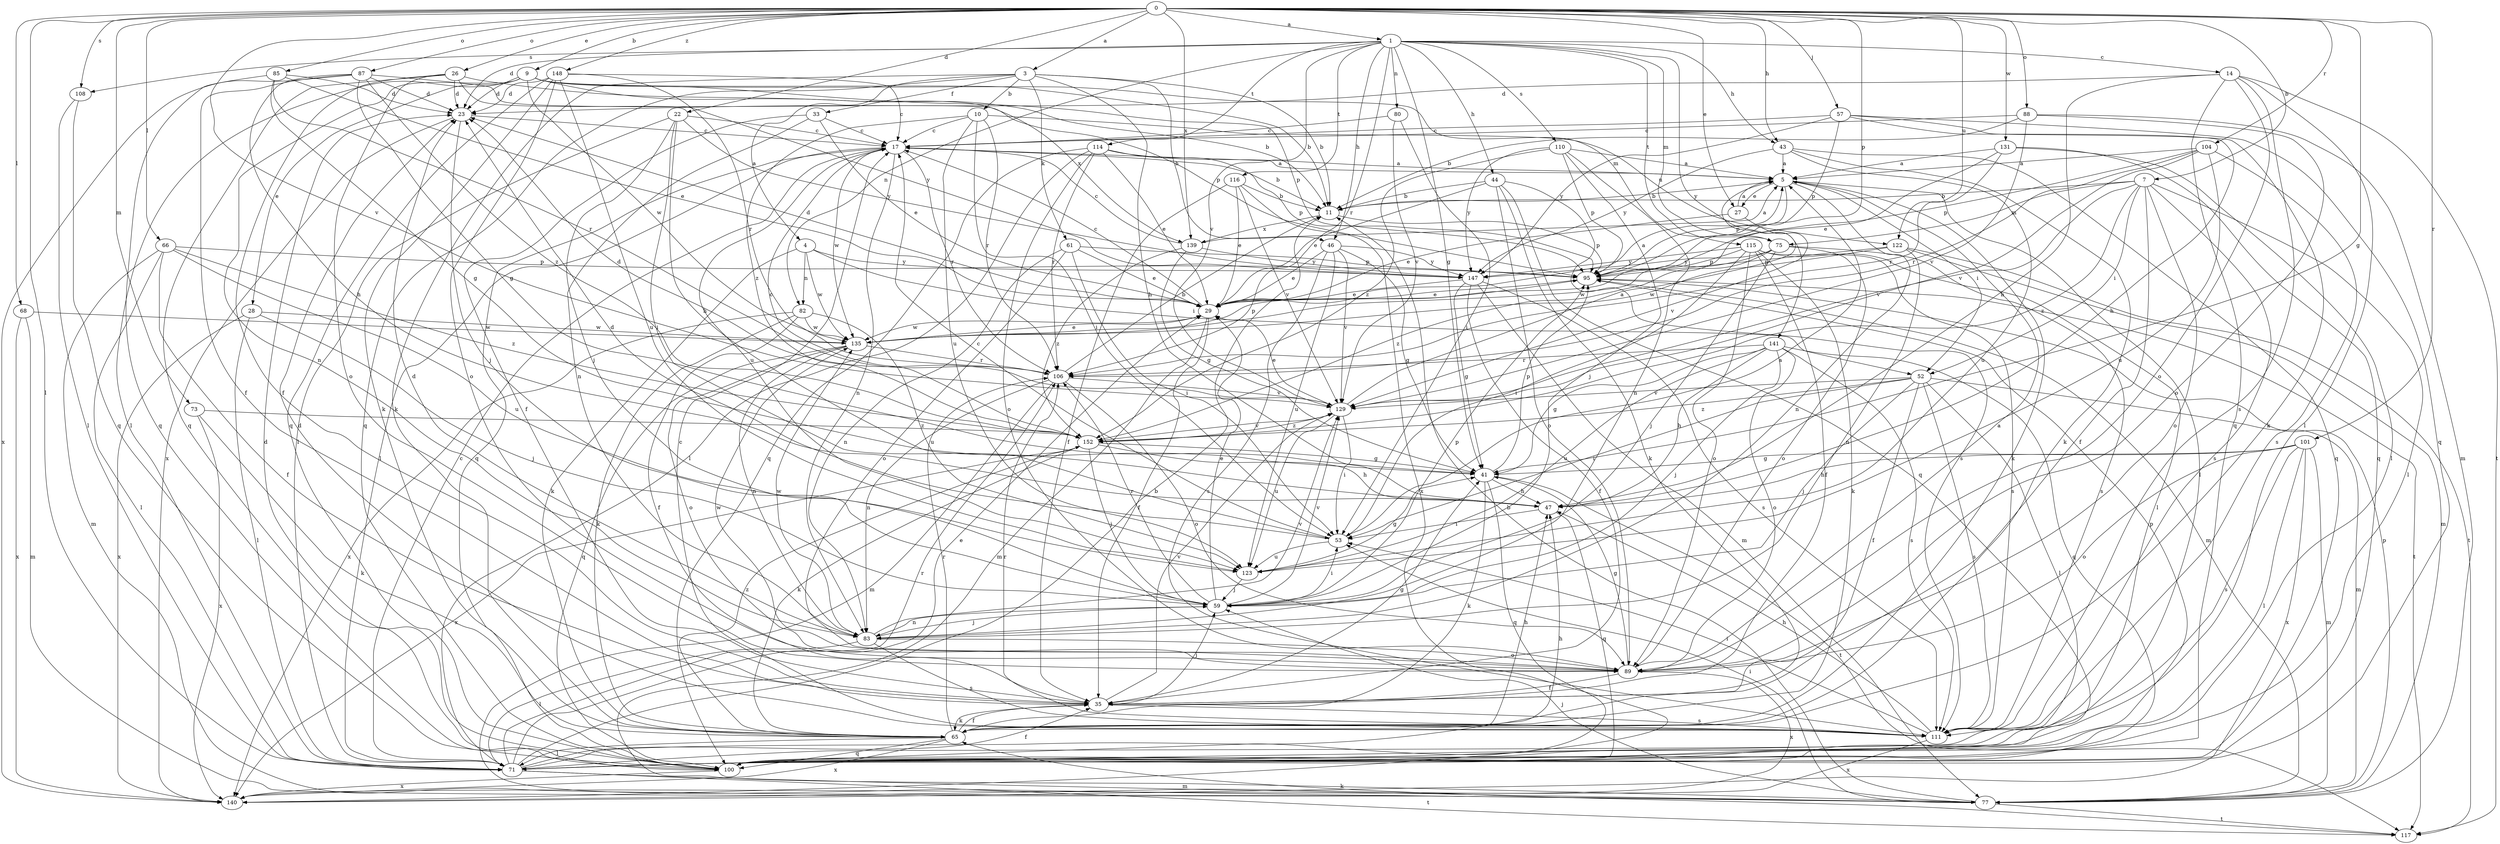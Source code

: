strict digraph  {
0;
1;
3;
4;
5;
7;
9;
10;
11;
14;
17;
22;
23;
26;
27;
28;
29;
33;
35;
41;
43;
44;
46;
47;
52;
53;
57;
59;
61;
65;
66;
68;
71;
73;
75;
77;
80;
82;
83;
85;
87;
88;
89;
95;
100;
101;
104;
106;
108;
110;
111;
114;
115;
116;
117;
122;
123;
129;
131;
135;
139;
140;
141;
147;
148;
152;
0 -> 1  [label=a];
0 -> 3  [label=a];
0 -> 7  [label=b];
0 -> 9  [label=b];
0 -> 22  [label=d];
0 -> 26  [label=e];
0 -> 27  [label=e];
0 -> 41  [label=g];
0 -> 43  [label=h];
0 -> 57  [label=j];
0 -> 66  [label=l];
0 -> 68  [label=l];
0 -> 71  [label=l];
0 -> 73  [label=m];
0 -> 85  [label=o];
0 -> 87  [label=o];
0 -> 88  [label=o];
0 -> 95  [label=p];
0 -> 101  [label=r];
0 -> 104  [label=r];
0 -> 108  [label=s];
0 -> 122  [label=u];
0 -> 129  [label=v];
0 -> 131  [label=w];
0 -> 139  [label=x];
0 -> 148  [label=z];
1 -> 14  [label=c];
1 -> 23  [label=d];
1 -> 41  [label=g];
1 -> 43  [label=h];
1 -> 44  [label=h];
1 -> 46  [label=h];
1 -> 75  [label=m];
1 -> 80  [label=n];
1 -> 82  [label=n];
1 -> 106  [label=r];
1 -> 108  [label=s];
1 -> 110  [label=s];
1 -> 114  [label=t];
1 -> 115  [label=t];
1 -> 116  [label=t];
1 -> 129  [label=v];
1 -> 141  [label=y];
3 -> 4  [label=a];
3 -> 10  [label=b];
3 -> 11  [label=b];
3 -> 33  [label=f];
3 -> 46  [label=h];
3 -> 47  [label=h];
3 -> 61  [label=k];
3 -> 65  [label=k];
3 -> 100  [label=q];
4 -> 52  [label=i];
4 -> 65  [label=k];
4 -> 82  [label=n];
4 -> 135  [label=w];
4 -> 147  [label=y];
5 -> 11  [label=b];
5 -> 27  [label=e];
5 -> 52  [label=i];
5 -> 65  [label=k];
5 -> 71  [label=l];
5 -> 83  [label=n];
5 -> 95  [label=p];
7 -> 11  [label=b];
7 -> 35  [label=f];
7 -> 52  [label=i];
7 -> 71  [label=l];
7 -> 75  [label=m];
7 -> 89  [label=o];
7 -> 111  [label=s];
7 -> 129  [label=v];
7 -> 152  [label=z];
9 -> 11  [label=b];
9 -> 23  [label=d];
9 -> 28  [label=e];
9 -> 71  [label=l];
9 -> 75  [label=m];
9 -> 83  [label=n];
9 -> 95  [label=p];
9 -> 135  [label=w];
9 -> 139  [label=x];
10 -> 17  [label=c];
10 -> 53  [label=i];
10 -> 106  [label=r];
10 -> 122  [label=u];
10 -> 123  [label=u];
10 -> 152  [label=z];
11 -> 95  [label=p];
11 -> 139  [label=x];
14 -> 23  [label=d];
14 -> 47  [label=h];
14 -> 71  [label=l];
14 -> 89  [label=o];
14 -> 100  [label=q];
14 -> 111  [label=s];
14 -> 117  [label=t];
17 -> 5  [label=a];
17 -> 11  [label=b];
17 -> 71  [label=l];
17 -> 83  [label=n];
17 -> 100  [label=q];
17 -> 106  [label=r];
17 -> 123  [label=u];
17 -> 135  [label=w];
22 -> 17  [label=c];
22 -> 47  [label=h];
22 -> 53  [label=i];
22 -> 59  [label=j];
22 -> 71  [label=l];
22 -> 147  [label=y];
23 -> 17  [label=c];
23 -> 59  [label=j];
23 -> 140  [label=x];
26 -> 11  [label=b];
26 -> 23  [label=d];
26 -> 35  [label=f];
26 -> 89  [label=o];
26 -> 100  [label=q];
26 -> 147  [label=y];
27 -> 5  [label=a];
27 -> 29  [label=e];
27 -> 129  [label=v];
28 -> 59  [label=j];
28 -> 71  [label=l];
28 -> 135  [label=w];
28 -> 140  [label=x];
29 -> 5  [label=a];
29 -> 17  [label=c];
29 -> 23  [label=d];
29 -> 35  [label=f];
29 -> 77  [label=m];
29 -> 135  [label=w];
33 -> 17  [label=c];
33 -> 29  [label=e];
33 -> 35  [label=f];
33 -> 83  [label=n];
35 -> 41  [label=g];
35 -> 59  [label=j];
35 -> 65  [label=k];
35 -> 111  [label=s];
35 -> 129  [label=v];
41 -> 47  [label=h];
41 -> 65  [label=k];
41 -> 95  [label=p];
41 -> 100  [label=q];
41 -> 117  [label=t];
43 -> 5  [label=a];
43 -> 65  [label=k];
43 -> 100  [label=q];
43 -> 123  [label=u];
43 -> 147  [label=y];
44 -> 11  [label=b];
44 -> 29  [label=e];
44 -> 65  [label=k];
44 -> 89  [label=o];
44 -> 100  [label=q];
44 -> 111  [label=s];
46 -> 29  [label=e];
46 -> 41  [label=g];
46 -> 111  [label=s];
46 -> 123  [label=u];
46 -> 129  [label=v];
46 -> 147  [label=y];
47 -> 53  [label=i];
47 -> 100  [label=q];
52 -> 35  [label=f];
52 -> 53  [label=i];
52 -> 59  [label=j];
52 -> 71  [label=l];
52 -> 77  [label=m];
52 -> 111  [label=s];
52 -> 129  [label=v];
52 -> 152  [label=z];
53 -> 5  [label=a];
53 -> 17  [label=c];
53 -> 23  [label=d];
53 -> 123  [label=u];
57 -> 17  [label=c];
57 -> 47  [label=h];
57 -> 65  [label=k];
57 -> 95  [label=p];
57 -> 100  [label=q];
57 -> 147  [label=y];
59 -> 29  [label=e];
59 -> 53  [label=i];
59 -> 83  [label=n];
59 -> 95  [label=p];
59 -> 106  [label=r];
59 -> 129  [label=v];
61 -> 29  [label=e];
61 -> 53  [label=i];
61 -> 83  [label=n];
61 -> 89  [label=o];
61 -> 95  [label=p];
65 -> 35  [label=f];
65 -> 47  [label=h];
65 -> 71  [label=l];
65 -> 100  [label=q];
65 -> 106  [label=r];
65 -> 140  [label=x];
65 -> 152  [label=z];
66 -> 35  [label=f];
66 -> 71  [label=l];
66 -> 77  [label=m];
66 -> 95  [label=p];
66 -> 123  [label=u];
66 -> 152  [label=z];
68 -> 77  [label=m];
68 -> 135  [label=w];
68 -> 140  [label=x];
71 -> 11  [label=b];
71 -> 17  [label=c];
71 -> 29  [label=e];
71 -> 35  [label=f];
71 -> 47  [label=h];
71 -> 77  [label=m];
71 -> 106  [label=r];
71 -> 117  [label=t];
73 -> 65  [label=k];
73 -> 140  [label=x];
73 -> 152  [label=z];
75 -> 59  [label=j];
75 -> 89  [label=o];
75 -> 111  [label=s];
75 -> 135  [label=w];
75 -> 147  [label=y];
75 -> 152  [label=z];
77 -> 11  [label=b];
77 -> 53  [label=i];
77 -> 59  [label=j];
77 -> 95  [label=p];
77 -> 117  [label=t];
80 -> 17  [label=c];
80 -> 53  [label=i];
80 -> 129  [label=v];
82 -> 35  [label=f];
82 -> 65  [label=k];
82 -> 123  [label=u];
82 -> 135  [label=w];
82 -> 140  [label=x];
83 -> 23  [label=d];
83 -> 59  [label=j];
83 -> 71  [label=l];
83 -> 89  [label=o];
83 -> 111  [label=s];
83 -> 129  [label=v];
83 -> 135  [label=w];
85 -> 23  [label=d];
85 -> 29  [label=e];
85 -> 41  [label=g];
85 -> 100  [label=q];
85 -> 106  [label=r];
87 -> 23  [label=d];
87 -> 35  [label=f];
87 -> 41  [label=g];
87 -> 47  [label=h];
87 -> 95  [label=p];
87 -> 140  [label=x];
87 -> 152  [label=z];
88 -> 11  [label=b];
88 -> 17  [label=c];
88 -> 77  [label=m];
88 -> 89  [label=o];
88 -> 129  [label=v];
89 -> 5  [label=a];
89 -> 35  [label=f];
89 -> 41  [label=g];
89 -> 135  [label=w];
89 -> 140  [label=x];
95 -> 29  [label=e];
95 -> 77  [label=m];
95 -> 117  [label=t];
100 -> 23  [label=d];
100 -> 95  [label=p];
100 -> 140  [label=x];
101 -> 41  [label=g];
101 -> 47  [label=h];
101 -> 71  [label=l];
101 -> 77  [label=m];
101 -> 89  [label=o];
101 -> 111  [label=s];
101 -> 140  [label=x];
104 -> 5  [label=a];
104 -> 95  [label=p];
104 -> 106  [label=r];
104 -> 111  [label=s];
104 -> 123  [label=u];
104 -> 129  [label=v];
106 -> 11  [label=b];
106 -> 77  [label=m];
106 -> 83  [label=n];
106 -> 89  [label=o];
106 -> 129  [label=v];
108 -> 71  [label=l];
108 -> 100  [label=q];
110 -> 5  [label=a];
110 -> 59  [label=j];
110 -> 83  [label=n];
110 -> 95  [label=p];
110 -> 147  [label=y];
110 -> 152  [label=z];
111 -> 17  [label=c];
111 -> 23  [label=d];
111 -> 47  [label=h];
111 -> 53  [label=i];
111 -> 106  [label=r];
111 -> 140  [label=x];
114 -> 5  [label=a];
114 -> 29  [label=e];
114 -> 71  [label=l];
114 -> 89  [label=o];
114 -> 95  [label=p];
114 -> 100  [label=q];
114 -> 106  [label=r];
115 -> 35  [label=f];
115 -> 53  [label=i];
115 -> 65  [label=k];
115 -> 71  [label=l];
115 -> 89  [label=o];
115 -> 95  [label=p];
115 -> 111  [label=s];
115 -> 147  [label=y];
116 -> 11  [label=b];
116 -> 29  [label=e];
116 -> 35  [label=f];
116 -> 129  [label=v];
116 -> 140  [label=x];
117 -> 65  [label=k];
122 -> 77  [label=m];
122 -> 83  [label=n];
122 -> 95  [label=p];
122 -> 117  [label=t];
122 -> 135  [label=w];
123 -> 41  [label=g];
123 -> 59  [label=j];
129 -> 5  [label=a];
129 -> 23  [label=d];
129 -> 29  [label=e];
129 -> 53  [label=i];
129 -> 123  [label=u];
129 -> 152  [label=z];
131 -> 5  [label=a];
131 -> 29  [label=e];
131 -> 71  [label=l];
131 -> 100  [label=q];
131 -> 106  [label=r];
135 -> 29  [label=e];
135 -> 83  [label=n];
135 -> 89  [label=o];
135 -> 95  [label=p];
135 -> 100  [label=q];
135 -> 106  [label=r];
139 -> 5  [label=a];
139 -> 17  [label=c];
139 -> 41  [label=g];
139 -> 147  [label=y];
139 -> 152  [label=z];
141 -> 41  [label=g];
141 -> 47  [label=h];
141 -> 59  [label=j];
141 -> 89  [label=o];
141 -> 100  [label=q];
141 -> 106  [label=r];
141 -> 111  [label=s];
141 -> 123  [label=u];
147 -> 29  [label=e];
147 -> 35  [label=f];
147 -> 41  [label=g];
147 -> 77  [label=m];
147 -> 111  [label=s];
148 -> 17  [label=c];
148 -> 23  [label=d];
148 -> 65  [label=k];
148 -> 89  [label=o];
148 -> 100  [label=q];
148 -> 106  [label=r];
148 -> 123  [label=u];
152 -> 17  [label=c];
152 -> 41  [label=g];
152 -> 47  [label=h];
152 -> 59  [label=j];
152 -> 65  [label=k];
152 -> 129  [label=v];
152 -> 140  [label=x];
}
